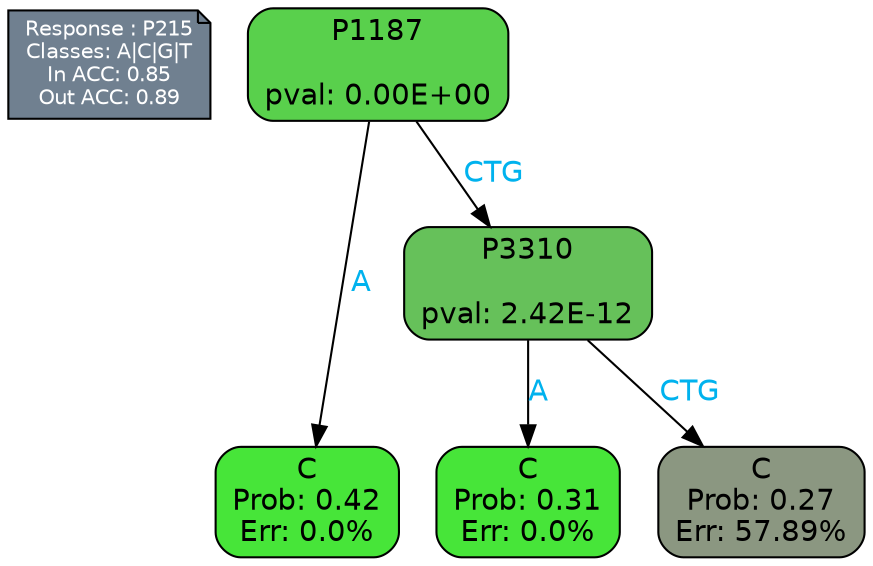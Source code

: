 digraph Tree {
node [shape=box, style="filled, rounded", color="black", fontname=helvetica] ;
graph [ranksep=equally, splines=polylines, bgcolor=transparent, dpi=600] ;
edge [fontname=helvetica] ;
LEGEND [label="Response : P215
Classes: A|C|G|T
In ACC: 0.85
Out ACC: 0.89
",shape=note,align=left,style=filled,fillcolor="slategray",fontcolor="white",fontsize=10];1 [label="P1187

pval: 0.00E+00", fillcolor="#59d04c"] ;
2 [label="C
Prob: 0.42
Err: 0.0%", fillcolor="#47e539"] ;
3 [label="P3310

pval: 2.42E-12", fillcolor="#66c15a"] ;
4 [label="C
Prob: 0.31
Err: 0.0%", fillcolor="#47e539"] ;
5 [label="C
Prob: 0.27
Err: 57.89%", fillcolor="#8b9781"] ;
1 -> 2 [label="A",fontcolor=deepskyblue2] ;
1 -> 3 [label="CTG",fontcolor=deepskyblue2] ;
3 -> 4 [label="A",fontcolor=deepskyblue2] ;
3 -> 5 [label="CTG",fontcolor=deepskyblue2] ;
{rank = same; 2;4;5;}{rank = same; LEGEND;1;}}